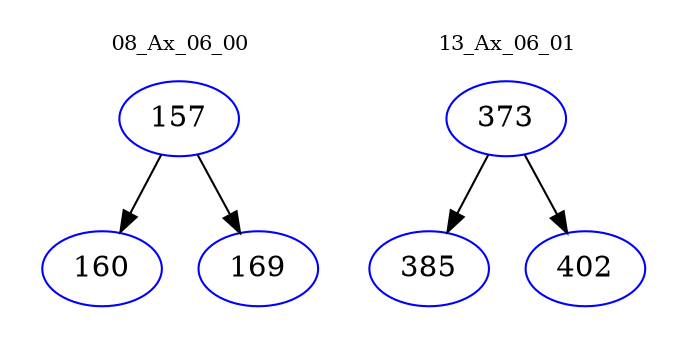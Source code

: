 digraph{
subgraph cluster_0 {
color = white
label = "08_Ax_06_00";
fontsize=10;
T0_157 [label="157", color="blue"]
T0_157 -> T0_160 [color="black"]
T0_160 [label="160", color="blue"]
T0_157 -> T0_169 [color="black"]
T0_169 [label="169", color="blue"]
}
subgraph cluster_1 {
color = white
label = "13_Ax_06_01";
fontsize=10;
T1_373 [label="373", color="blue"]
T1_373 -> T1_385 [color="black"]
T1_385 [label="385", color="blue"]
T1_373 -> T1_402 [color="black"]
T1_402 [label="402", color="blue"]
}
}
